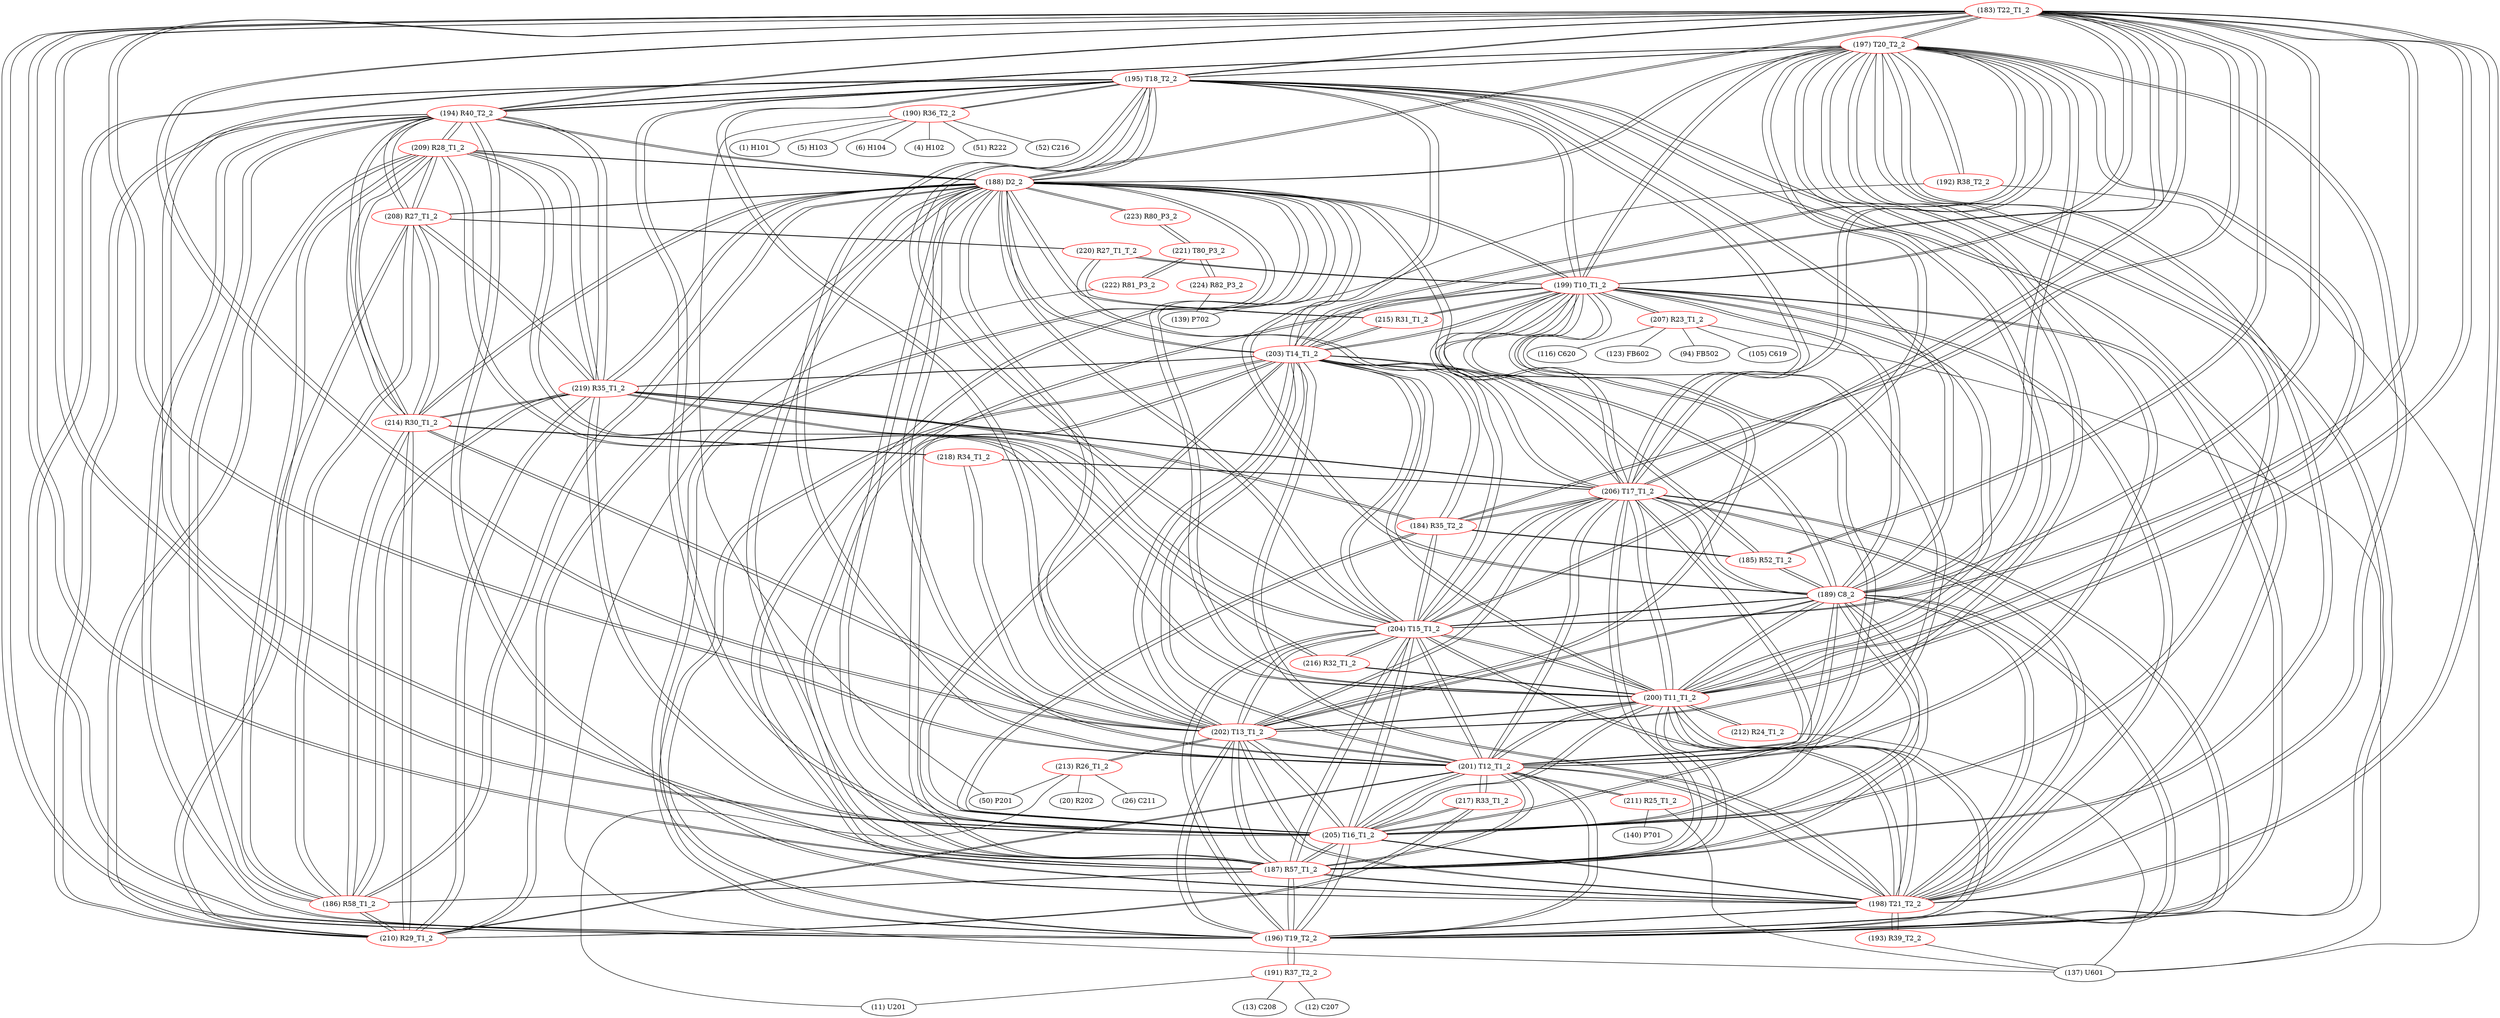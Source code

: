 graph {
	183 [label="(183) T22_T1_2" color=red]
	197 [label="(197) T20_T2_2"]
	195 [label="(195) T18_T2_2"]
	196 [label="(196) T19_T2_2"]
	198 [label="(198) T21_T2_2"]
	187 [label="(187) R57_T1_2"]
	188 [label="(188) D2_2"]
	200 [label="(200) T11_T1_2"]
	205 [label="(205) T16_T1_2"]
	206 [label="(206) T17_T1_2"]
	199 [label="(199) T10_T1_2"]
	201 [label="(201) T12_T1_2"]
	202 [label="(202) T13_T1_2"]
	203 [label="(203) T14_T1_2"]
	204 [label="(204) T15_T1_2"]
	189 [label="(189) C8_2"]
	194 [label="(194) R40_T2_2"]
	185 [label="(185) R52_T1_2"]
	184 [label="(184) R35_T2_2"]
	184 [label="(184) R35_T2_2" color=red]
	205 [label="(205) T16_T1_2"]
	204 [label="(204) T15_T1_2"]
	219 [label="(219) R35_T1_2"]
	203 [label="(203) T14_T1_2"]
	206 [label="(206) T17_T1_2"]
	185 [label="(185) R52_T1_2"]
	183 [label="(183) T22_T1_2"]
	185 [label="(185) R52_T1_2" color=red]
	188 [label="(188) D2_2"]
	189 [label="(189) C8_2"]
	184 [label="(184) R35_T2_2"]
	183 [label="(183) T22_T1_2"]
	186 [label="(186) R58_T1_2" color=red]
	187 [label="(187) R57_T1_2"]
	188 [label="(188) D2_2"]
	210 [label="(210) R29_T1_2"]
	219 [label="(219) R35_T1_2"]
	194 [label="(194) R40_T2_2"]
	214 [label="(214) R30_T1_2"]
	208 [label="(208) R27_T1_2"]
	209 [label="(209) R28_T1_2"]
	187 [label="(187) R57_T1_2" color=red]
	197 [label="(197) T20_T2_2"]
	195 [label="(195) T18_T2_2"]
	196 [label="(196) T19_T2_2"]
	198 [label="(198) T21_T2_2"]
	183 [label="(183) T22_T1_2"]
	188 [label="(188) D2_2"]
	200 [label="(200) T11_T1_2"]
	205 [label="(205) T16_T1_2"]
	206 [label="(206) T17_T1_2"]
	199 [label="(199) T10_T1_2"]
	201 [label="(201) T12_T1_2"]
	202 [label="(202) T13_T1_2"]
	203 [label="(203) T14_T1_2"]
	204 [label="(204) T15_T1_2"]
	189 [label="(189) C8_2"]
	186 [label="(186) R58_T1_2"]
	188 [label="(188) D2_2" color=red]
	197 [label="(197) T20_T2_2"]
	195 [label="(195) T18_T2_2"]
	196 [label="(196) T19_T2_2"]
	198 [label="(198) T21_T2_2"]
	187 [label="(187) R57_T1_2"]
	183 [label="(183) T22_T1_2"]
	200 [label="(200) T11_T1_2"]
	205 [label="(205) T16_T1_2"]
	206 [label="(206) T17_T1_2"]
	199 [label="(199) T10_T1_2"]
	201 [label="(201) T12_T1_2"]
	202 [label="(202) T13_T1_2"]
	203 [label="(203) T14_T1_2"]
	204 [label="(204) T15_T1_2"]
	189 [label="(189) C8_2"]
	185 [label="(185) R52_T1_2"]
	186 [label="(186) R58_T1_2"]
	210 [label="(210) R29_T1_2"]
	219 [label="(219) R35_T1_2"]
	194 [label="(194) R40_T2_2"]
	214 [label="(214) R30_T1_2"]
	208 [label="(208) R27_T1_2"]
	209 [label="(209) R28_T1_2"]
	223 [label="(223) R80_P3_2"]
	189 [label="(189) C8_2" color=red]
	197 [label="(197) T20_T2_2"]
	195 [label="(195) T18_T2_2"]
	196 [label="(196) T19_T2_2"]
	198 [label="(198) T21_T2_2"]
	187 [label="(187) R57_T1_2"]
	183 [label="(183) T22_T1_2"]
	188 [label="(188) D2_2"]
	200 [label="(200) T11_T1_2"]
	205 [label="(205) T16_T1_2"]
	206 [label="(206) T17_T1_2"]
	199 [label="(199) T10_T1_2"]
	201 [label="(201) T12_T1_2"]
	202 [label="(202) T13_T1_2"]
	203 [label="(203) T14_T1_2"]
	204 [label="(204) T15_T1_2"]
	185 [label="(185) R52_T1_2"]
	190 [label="(190) R36_T2_2" color=red]
	50 [label="(50) P201"]
	1 [label="(1) H101"]
	5 [label="(5) H103"]
	6 [label="(6) H104"]
	4 [label="(4) H102"]
	51 [label="(51) R222"]
	52 [label="(52) C216"]
	195 [label="(195) T18_T2_2"]
	191 [label="(191) R37_T2_2" color=red]
	12 [label="(12) C207"]
	11 [label="(11) U201"]
	13 [label="(13) C208"]
	196 [label="(196) T19_T2_2"]
	192 [label="(192) R38_T2_2" color=red]
	139 [label="(139) P702"]
	137 [label="(137) U601"]
	197 [label="(197) T20_T2_2"]
	193 [label="(193) R39_T2_2" color=red]
	137 [label="(137) U601"]
	198 [label="(198) T21_T2_2"]
	194 [label="(194) R40_T2_2" color=red]
	210 [label="(210) R29_T1_2"]
	219 [label="(219) R35_T1_2"]
	214 [label="(214) R30_T1_2"]
	188 [label="(188) D2_2"]
	186 [label="(186) R58_T1_2"]
	208 [label="(208) R27_T1_2"]
	209 [label="(209) R28_T1_2"]
	183 [label="(183) T22_T1_2"]
	196 [label="(196) T19_T2_2"]
	195 [label="(195) T18_T2_2"]
	198 [label="(198) T21_T2_2"]
	197 [label="(197) T20_T2_2"]
	195 [label="(195) T18_T2_2" color=red]
	197 [label="(197) T20_T2_2"]
	196 [label="(196) T19_T2_2"]
	198 [label="(198) T21_T2_2"]
	187 [label="(187) R57_T1_2"]
	183 [label="(183) T22_T1_2"]
	188 [label="(188) D2_2"]
	200 [label="(200) T11_T1_2"]
	205 [label="(205) T16_T1_2"]
	206 [label="(206) T17_T1_2"]
	199 [label="(199) T10_T1_2"]
	201 [label="(201) T12_T1_2"]
	202 [label="(202) T13_T1_2"]
	203 [label="(203) T14_T1_2"]
	204 [label="(204) T15_T1_2"]
	189 [label="(189) C8_2"]
	194 [label="(194) R40_T2_2"]
	190 [label="(190) R36_T2_2"]
	196 [label="(196) T19_T2_2" color=red]
	197 [label="(197) T20_T2_2"]
	195 [label="(195) T18_T2_2"]
	198 [label="(198) T21_T2_2"]
	187 [label="(187) R57_T1_2"]
	183 [label="(183) T22_T1_2"]
	188 [label="(188) D2_2"]
	200 [label="(200) T11_T1_2"]
	205 [label="(205) T16_T1_2"]
	206 [label="(206) T17_T1_2"]
	199 [label="(199) T10_T1_2"]
	201 [label="(201) T12_T1_2"]
	202 [label="(202) T13_T1_2"]
	203 [label="(203) T14_T1_2"]
	204 [label="(204) T15_T1_2"]
	189 [label="(189) C8_2"]
	194 [label="(194) R40_T2_2"]
	191 [label="(191) R37_T2_2"]
	197 [label="(197) T20_T2_2" color=red]
	195 [label="(195) T18_T2_2"]
	196 [label="(196) T19_T2_2"]
	198 [label="(198) T21_T2_2"]
	187 [label="(187) R57_T1_2"]
	183 [label="(183) T22_T1_2"]
	188 [label="(188) D2_2"]
	200 [label="(200) T11_T1_2"]
	205 [label="(205) T16_T1_2"]
	206 [label="(206) T17_T1_2"]
	199 [label="(199) T10_T1_2"]
	201 [label="(201) T12_T1_2"]
	202 [label="(202) T13_T1_2"]
	203 [label="(203) T14_T1_2"]
	204 [label="(204) T15_T1_2"]
	189 [label="(189) C8_2"]
	194 [label="(194) R40_T2_2"]
	192 [label="(192) R38_T2_2"]
	198 [label="(198) T21_T2_2" color=red]
	197 [label="(197) T20_T2_2"]
	195 [label="(195) T18_T2_2"]
	196 [label="(196) T19_T2_2"]
	187 [label="(187) R57_T1_2"]
	183 [label="(183) T22_T1_2"]
	188 [label="(188) D2_2"]
	200 [label="(200) T11_T1_2"]
	205 [label="(205) T16_T1_2"]
	206 [label="(206) T17_T1_2"]
	199 [label="(199) T10_T1_2"]
	201 [label="(201) T12_T1_2"]
	202 [label="(202) T13_T1_2"]
	203 [label="(203) T14_T1_2"]
	204 [label="(204) T15_T1_2"]
	189 [label="(189) C8_2"]
	194 [label="(194) R40_T2_2"]
	193 [label="(193) R39_T2_2"]
	199 [label="(199) T10_T1_2" color=red]
	197 [label="(197) T20_T2_2"]
	195 [label="(195) T18_T2_2"]
	196 [label="(196) T19_T2_2"]
	198 [label="(198) T21_T2_2"]
	187 [label="(187) R57_T1_2"]
	183 [label="(183) T22_T1_2"]
	188 [label="(188) D2_2"]
	200 [label="(200) T11_T1_2"]
	205 [label="(205) T16_T1_2"]
	206 [label="(206) T17_T1_2"]
	201 [label="(201) T12_T1_2"]
	202 [label="(202) T13_T1_2"]
	203 [label="(203) T14_T1_2"]
	204 [label="(204) T15_T1_2"]
	189 [label="(189) C8_2"]
	207 [label="(207) R23_T1_2"]
	215 [label="(215) R31_T1_2"]
	220 [label="(220) R27_T1_T_2"]
	200 [label="(200) T11_T1_2" color=red]
	197 [label="(197) T20_T2_2"]
	195 [label="(195) T18_T2_2"]
	196 [label="(196) T19_T2_2"]
	198 [label="(198) T21_T2_2"]
	187 [label="(187) R57_T1_2"]
	183 [label="(183) T22_T1_2"]
	188 [label="(188) D2_2"]
	205 [label="(205) T16_T1_2"]
	206 [label="(206) T17_T1_2"]
	199 [label="(199) T10_T1_2"]
	201 [label="(201) T12_T1_2"]
	202 [label="(202) T13_T1_2"]
	203 [label="(203) T14_T1_2"]
	204 [label="(204) T15_T1_2"]
	189 [label="(189) C8_2"]
	212 [label="(212) R24_T1_2"]
	216 [label="(216) R32_T1_2"]
	209 [label="(209) R28_T1_2"]
	201 [label="(201) T12_T1_2" color=red]
	197 [label="(197) T20_T2_2"]
	195 [label="(195) T18_T2_2"]
	196 [label="(196) T19_T2_2"]
	198 [label="(198) T21_T2_2"]
	187 [label="(187) R57_T1_2"]
	183 [label="(183) T22_T1_2"]
	188 [label="(188) D2_2"]
	200 [label="(200) T11_T1_2"]
	205 [label="(205) T16_T1_2"]
	206 [label="(206) T17_T1_2"]
	199 [label="(199) T10_T1_2"]
	202 [label="(202) T13_T1_2"]
	203 [label="(203) T14_T1_2"]
	204 [label="(204) T15_T1_2"]
	189 [label="(189) C8_2"]
	217 [label="(217) R33_T1_2"]
	210 [label="(210) R29_T1_2"]
	211 [label="(211) R25_T1_2"]
	202 [label="(202) T13_T1_2" color=red]
	197 [label="(197) T20_T2_2"]
	195 [label="(195) T18_T2_2"]
	196 [label="(196) T19_T2_2"]
	198 [label="(198) T21_T2_2"]
	187 [label="(187) R57_T1_2"]
	183 [label="(183) T22_T1_2"]
	188 [label="(188) D2_2"]
	200 [label="(200) T11_T1_2"]
	205 [label="(205) T16_T1_2"]
	206 [label="(206) T17_T1_2"]
	199 [label="(199) T10_T1_2"]
	201 [label="(201) T12_T1_2"]
	203 [label="(203) T14_T1_2"]
	204 [label="(204) T15_T1_2"]
	189 [label="(189) C8_2"]
	214 [label="(214) R30_T1_2"]
	218 [label="(218) R34_T1_2"]
	213 [label="(213) R26_T1_2"]
	203 [label="(203) T14_T1_2" color=red]
	197 [label="(197) T20_T2_2"]
	195 [label="(195) T18_T2_2"]
	196 [label="(196) T19_T2_2"]
	198 [label="(198) T21_T2_2"]
	187 [label="(187) R57_T1_2"]
	183 [label="(183) T22_T1_2"]
	188 [label="(188) D2_2"]
	200 [label="(200) T11_T1_2"]
	205 [label="(205) T16_T1_2"]
	206 [label="(206) T17_T1_2"]
	199 [label="(199) T10_T1_2"]
	201 [label="(201) T12_T1_2"]
	202 [label="(202) T13_T1_2"]
	204 [label="(204) T15_T1_2"]
	189 [label="(189) C8_2"]
	219 [label="(219) R35_T1_2"]
	184 [label="(184) R35_T2_2"]
	215 [label="(215) R31_T1_2"]
	204 [label="(204) T15_T1_2" color=red]
	197 [label="(197) T20_T2_2"]
	195 [label="(195) T18_T2_2"]
	196 [label="(196) T19_T2_2"]
	198 [label="(198) T21_T2_2"]
	187 [label="(187) R57_T1_2"]
	183 [label="(183) T22_T1_2"]
	188 [label="(188) D2_2"]
	200 [label="(200) T11_T1_2"]
	205 [label="(205) T16_T1_2"]
	206 [label="(206) T17_T1_2"]
	199 [label="(199) T10_T1_2"]
	201 [label="(201) T12_T1_2"]
	202 [label="(202) T13_T1_2"]
	203 [label="(203) T14_T1_2"]
	189 [label="(189) C8_2"]
	219 [label="(219) R35_T1_2"]
	184 [label="(184) R35_T2_2"]
	216 [label="(216) R32_T1_2"]
	205 [label="(205) T16_T1_2" color=red]
	197 [label="(197) T20_T2_2"]
	195 [label="(195) T18_T2_2"]
	196 [label="(196) T19_T2_2"]
	198 [label="(198) T21_T2_2"]
	187 [label="(187) R57_T1_2"]
	183 [label="(183) T22_T1_2"]
	188 [label="(188) D2_2"]
	200 [label="(200) T11_T1_2"]
	206 [label="(206) T17_T1_2"]
	199 [label="(199) T10_T1_2"]
	201 [label="(201) T12_T1_2"]
	202 [label="(202) T13_T1_2"]
	203 [label="(203) T14_T1_2"]
	204 [label="(204) T15_T1_2"]
	189 [label="(189) C8_2"]
	219 [label="(219) R35_T1_2"]
	184 [label="(184) R35_T2_2"]
	217 [label="(217) R33_T1_2"]
	206 [label="(206) T17_T1_2" color=red]
	197 [label="(197) T20_T2_2"]
	195 [label="(195) T18_T2_2"]
	196 [label="(196) T19_T2_2"]
	198 [label="(198) T21_T2_2"]
	187 [label="(187) R57_T1_2"]
	183 [label="(183) T22_T1_2"]
	188 [label="(188) D2_2"]
	200 [label="(200) T11_T1_2"]
	205 [label="(205) T16_T1_2"]
	199 [label="(199) T10_T1_2"]
	201 [label="(201) T12_T1_2"]
	202 [label="(202) T13_T1_2"]
	203 [label="(203) T14_T1_2"]
	204 [label="(204) T15_T1_2"]
	189 [label="(189) C8_2"]
	219 [label="(219) R35_T1_2"]
	184 [label="(184) R35_T2_2"]
	218 [label="(218) R34_T1_2"]
	207 [label="(207) R23_T1_2" color=red]
	116 [label="(116) C620"]
	123 [label="(123) FB602"]
	94 [label="(94) FB502"]
	137 [label="(137) U601"]
	105 [label="(105) C619"]
	199 [label="(199) T10_T1_2"]
	208 [label="(208) R27_T1_2" color=red]
	210 [label="(210) R29_T1_2"]
	219 [label="(219) R35_T1_2"]
	194 [label="(194) R40_T2_2"]
	214 [label="(214) R30_T1_2"]
	188 [label="(188) D2_2"]
	186 [label="(186) R58_T1_2"]
	209 [label="(209) R28_T1_2"]
	220 [label="(220) R27_T1_T_2"]
	209 [label="(209) R28_T1_2" color=red]
	210 [label="(210) R29_T1_2"]
	219 [label="(219) R35_T1_2"]
	194 [label="(194) R40_T2_2"]
	214 [label="(214) R30_T1_2"]
	188 [label="(188) D2_2"]
	186 [label="(186) R58_T1_2"]
	208 [label="(208) R27_T1_2"]
	216 [label="(216) R32_T1_2"]
	200 [label="(200) T11_T1_2"]
	210 [label="(210) R29_T1_2" color=red]
	219 [label="(219) R35_T1_2"]
	194 [label="(194) R40_T2_2"]
	214 [label="(214) R30_T1_2"]
	188 [label="(188) D2_2"]
	186 [label="(186) R58_T1_2"]
	208 [label="(208) R27_T1_2"]
	209 [label="(209) R28_T1_2"]
	217 [label="(217) R33_T1_2"]
	201 [label="(201) T12_T1_2"]
	211 [label="(211) R25_T1_2" color=red]
	137 [label="(137) U601"]
	140 [label="(140) P701"]
	201 [label="(201) T12_T1_2"]
	212 [label="(212) R24_T1_2" color=red]
	137 [label="(137) U601"]
	200 [label="(200) T11_T1_2"]
	213 [label="(213) R26_T1_2" color=red]
	20 [label="(20) R202"]
	26 [label="(26) C211"]
	50 [label="(50) P201"]
	11 [label="(11) U201"]
	202 [label="(202) T13_T1_2"]
	214 [label="(214) R30_T1_2" color=red]
	210 [label="(210) R29_T1_2"]
	219 [label="(219) R35_T1_2"]
	194 [label="(194) R40_T2_2"]
	188 [label="(188) D2_2"]
	186 [label="(186) R58_T1_2"]
	208 [label="(208) R27_T1_2"]
	209 [label="(209) R28_T1_2"]
	218 [label="(218) R34_T1_2"]
	202 [label="(202) T13_T1_2"]
	215 [label="(215) R31_T1_2" color=red]
	199 [label="(199) T10_T1_2"]
	220 [label="(220) R27_T1_T_2"]
	203 [label="(203) T14_T1_2"]
	216 [label="(216) R32_T1_2" color=red]
	204 [label="(204) T15_T1_2"]
	209 [label="(209) R28_T1_2"]
	200 [label="(200) T11_T1_2"]
	217 [label="(217) R33_T1_2" color=red]
	205 [label="(205) T16_T1_2"]
	210 [label="(210) R29_T1_2"]
	201 [label="(201) T12_T1_2"]
	218 [label="(218) R34_T1_2" color=red]
	206 [label="(206) T17_T1_2"]
	214 [label="(214) R30_T1_2"]
	202 [label="(202) T13_T1_2"]
	219 [label="(219) R35_T1_2" color=red]
	210 [label="(210) R29_T1_2"]
	194 [label="(194) R40_T2_2"]
	214 [label="(214) R30_T1_2"]
	188 [label="(188) D2_2"]
	186 [label="(186) R58_T1_2"]
	208 [label="(208) R27_T1_2"]
	209 [label="(209) R28_T1_2"]
	205 [label="(205) T16_T1_2"]
	204 [label="(204) T15_T1_2"]
	203 [label="(203) T14_T1_2"]
	206 [label="(206) T17_T1_2"]
	184 [label="(184) R35_T2_2"]
	220 [label="(220) R27_T1_T_2" color=red]
	199 [label="(199) T10_T1_2"]
	215 [label="(215) R31_T1_2"]
	208 [label="(208) R27_T1_2"]
	221 [label="(221) T80_P3_2" color=red]
	222 [label="(222) R81_P3_2"]
	224 [label="(224) R82_P3_2"]
	223 [label="(223) R80_P3_2"]
	222 [label="(222) R81_P3_2" color=red]
	137 [label="(137) U601"]
	221 [label="(221) T80_P3_2"]
	223 [label="(223) R80_P3_2" color=red]
	188 [label="(188) D2_2"]
	221 [label="(221) T80_P3_2"]
	224 [label="(224) R82_P3_2" color=red]
	139 [label="(139) P702"]
	221 [label="(221) T80_P3_2"]
	183 -- 197
	183 -- 195
	183 -- 196
	183 -- 198
	183 -- 187
	183 -- 188
	183 -- 200
	183 -- 205
	183 -- 206
	183 -- 199
	183 -- 201
	183 -- 202
	183 -- 203
	183 -- 204
	183 -- 189
	183 -- 194
	183 -- 185
	183 -- 184
	184 -- 205
	184 -- 204
	184 -- 219
	184 -- 203
	184 -- 206
	184 -- 185
	184 -- 183
	185 -- 188
	185 -- 189
	185 -- 184
	185 -- 183
	186 -- 187
	186 -- 188
	186 -- 210
	186 -- 219
	186 -- 194
	186 -- 214
	186 -- 208
	186 -- 209
	187 -- 197
	187 -- 195
	187 -- 196
	187 -- 198
	187 -- 183
	187 -- 188
	187 -- 200
	187 -- 205
	187 -- 206
	187 -- 199
	187 -- 201
	187 -- 202
	187 -- 203
	187 -- 204
	187 -- 189
	187 -- 186
	188 -- 197
	188 -- 195
	188 -- 196
	188 -- 198
	188 -- 187
	188 -- 183
	188 -- 200
	188 -- 205
	188 -- 206
	188 -- 199
	188 -- 201
	188 -- 202
	188 -- 203
	188 -- 204
	188 -- 189
	188 -- 185
	188 -- 186
	188 -- 210
	188 -- 219
	188 -- 194
	188 -- 214
	188 -- 208
	188 -- 209
	188 -- 223
	189 -- 197
	189 -- 195
	189 -- 196
	189 -- 198
	189 -- 187
	189 -- 183
	189 -- 188
	189 -- 200
	189 -- 205
	189 -- 206
	189 -- 199
	189 -- 201
	189 -- 202
	189 -- 203
	189 -- 204
	189 -- 185
	190 -- 50
	190 -- 1
	190 -- 5
	190 -- 6
	190 -- 4
	190 -- 51
	190 -- 52
	190 -- 195
	191 -- 12
	191 -- 11
	191 -- 13
	191 -- 196
	192 -- 139
	192 -- 137
	192 -- 197
	193 -- 137
	193 -- 198
	194 -- 210
	194 -- 219
	194 -- 214
	194 -- 188
	194 -- 186
	194 -- 208
	194 -- 209
	194 -- 183
	194 -- 196
	194 -- 195
	194 -- 198
	194 -- 197
	195 -- 197
	195 -- 196
	195 -- 198
	195 -- 187
	195 -- 183
	195 -- 188
	195 -- 200
	195 -- 205
	195 -- 206
	195 -- 199
	195 -- 201
	195 -- 202
	195 -- 203
	195 -- 204
	195 -- 189
	195 -- 194
	195 -- 190
	196 -- 197
	196 -- 195
	196 -- 198
	196 -- 187
	196 -- 183
	196 -- 188
	196 -- 200
	196 -- 205
	196 -- 206
	196 -- 199
	196 -- 201
	196 -- 202
	196 -- 203
	196 -- 204
	196 -- 189
	196 -- 194
	196 -- 191
	197 -- 195
	197 -- 196
	197 -- 198
	197 -- 187
	197 -- 183
	197 -- 188
	197 -- 200
	197 -- 205
	197 -- 206
	197 -- 199
	197 -- 201
	197 -- 202
	197 -- 203
	197 -- 204
	197 -- 189
	197 -- 194
	197 -- 192
	198 -- 197
	198 -- 195
	198 -- 196
	198 -- 187
	198 -- 183
	198 -- 188
	198 -- 200
	198 -- 205
	198 -- 206
	198 -- 199
	198 -- 201
	198 -- 202
	198 -- 203
	198 -- 204
	198 -- 189
	198 -- 194
	198 -- 193
	199 -- 197
	199 -- 195
	199 -- 196
	199 -- 198
	199 -- 187
	199 -- 183
	199 -- 188
	199 -- 200
	199 -- 205
	199 -- 206
	199 -- 201
	199 -- 202
	199 -- 203
	199 -- 204
	199 -- 189
	199 -- 207
	199 -- 215
	199 -- 220
	200 -- 197
	200 -- 195
	200 -- 196
	200 -- 198
	200 -- 187
	200 -- 183
	200 -- 188
	200 -- 205
	200 -- 206
	200 -- 199
	200 -- 201
	200 -- 202
	200 -- 203
	200 -- 204
	200 -- 189
	200 -- 212
	200 -- 216
	200 -- 209
	201 -- 197
	201 -- 195
	201 -- 196
	201 -- 198
	201 -- 187
	201 -- 183
	201 -- 188
	201 -- 200
	201 -- 205
	201 -- 206
	201 -- 199
	201 -- 202
	201 -- 203
	201 -- 204
	201 -- 189
	201 -- 217
	201 -- 210
	201 -- 211
	202 -- 197
	202 -- 195
	202 -- 196
	202 -- 198
	202 -- 187
	202 -- 183
	202 -- 188
	202 -- 200
	202 -- 205
	202 -- 206
	202 -- 199
	202 -- 201
	202 -- 203
	202 -- 204
	202 -- 189
	202 -- 214
	202 -- 218
	202 -- 213
	203 -- 197
	203 -- 195
	203 -- 196
	203 -- 198
	203 -- 187
	203 -- 183
	203 -- 188
	203 -- 200
	203 -- 205
	203 -- 206
	203 -- 199
	203 -- 201
	203 -- 202
	203 -- 204
	203 -- 189
	203 -- 219
	203 -- 184
	203 -- 215
	204 -- 197
	204 -- 195
	204 -- 196
	204 -- 198
	204 -- 187
	204 -- 183
	204 -- 188
	204 -- 200
	204 -- 205
	204 -- 206
	204 -- 199
	204 -- 201
	204 -- 202
	204 -- 203
	204 -- 189
	204 -- 219
	204 -- 184
	204 -- 216
	205 -- 197
	205 -- 195
	205 -- 196
	205 -- 198
	205 -- 187
	205 -- 183
	205 -- 188
	205 -- 200
	205 -- 206
	205 -- 199
	205 -- 201
	205 -- 202
	205 -- 203
	205 -- 204
	205 -- 189
	205 -- 219
	205 -- 184
	205 -- 217
	206 -- 197
	206 -- 195
	206 -- 196
	206 -- 198
	206 -- 187
	206 -- 183
	206 -- 188
	206 -- 200
	206 -- 205
	206 -- 199
	206 -- 201
	206 -- 202
	206 -- 203
	206 -- 204
	206 -- 189
	206 -- 219
	206 -- 184
	206 -- 218
	207 -- 116
	207 -- 123
	207 -- 94
	207 -- 137
	207 -- 105
	207 -- 199
	208 -- 210
	208 -- 219
	208 -- 194
	208 -- 214
	208 -- 188
	208 -- 186
	208 -- 209
	208 -- 220
	209 -- 210
	209 -- 219
	209 -- 194
	209 -- 214
	209 -- 188
	209 -- 186
	209 -- 208
	209 -- 216
	209 -- 200
	210 -- 219
	210 -- 194
	210 -- 214
	210 -- 188
	210 -- 186
	210 -- 208
	210 -- 209
	210 -- 217
	210 -- 201
	211 -- 137
	211 -- 140
	211 -- 201
	212 -- 137
	212 -- 200
	213 -- 20
	213 -- 26
	213 -- 50
	213 -- 11
	213 -- 202
	214 -- 210
	214 -- 219
	214 -- 194
	214 -- 188
	214 -- 186
	214 -- 208
	214 -- 209
	214 -- 218
	214 -- 202
	215 -- 199
	215 -- 220
	215 -- 203
	216 -- 204
	216 -- 209
	216 -- 200
	217 -- 205
	217 -- 210
	217 -- 201
	218 -- 206
	218 -- 214
	218 -- 202
	219 -- 210
	219 -- 194
	219 -- 214
	219 -- 188
	219 -- 186
	219 -- 208
	219 -- 209
	219 -- 205
	219 -- 204
	219 -- 203
	219 -- 206
	219 -- 184
	220 -- 199
	220 -- 215
	220 -- 208
	221 -- 222
	221 -- 224
	221 -- 223
	222 -- 137
	222 -- 221
	223 -- 188
	223 -- 221
	224 -- 139
	224 -- 221
}